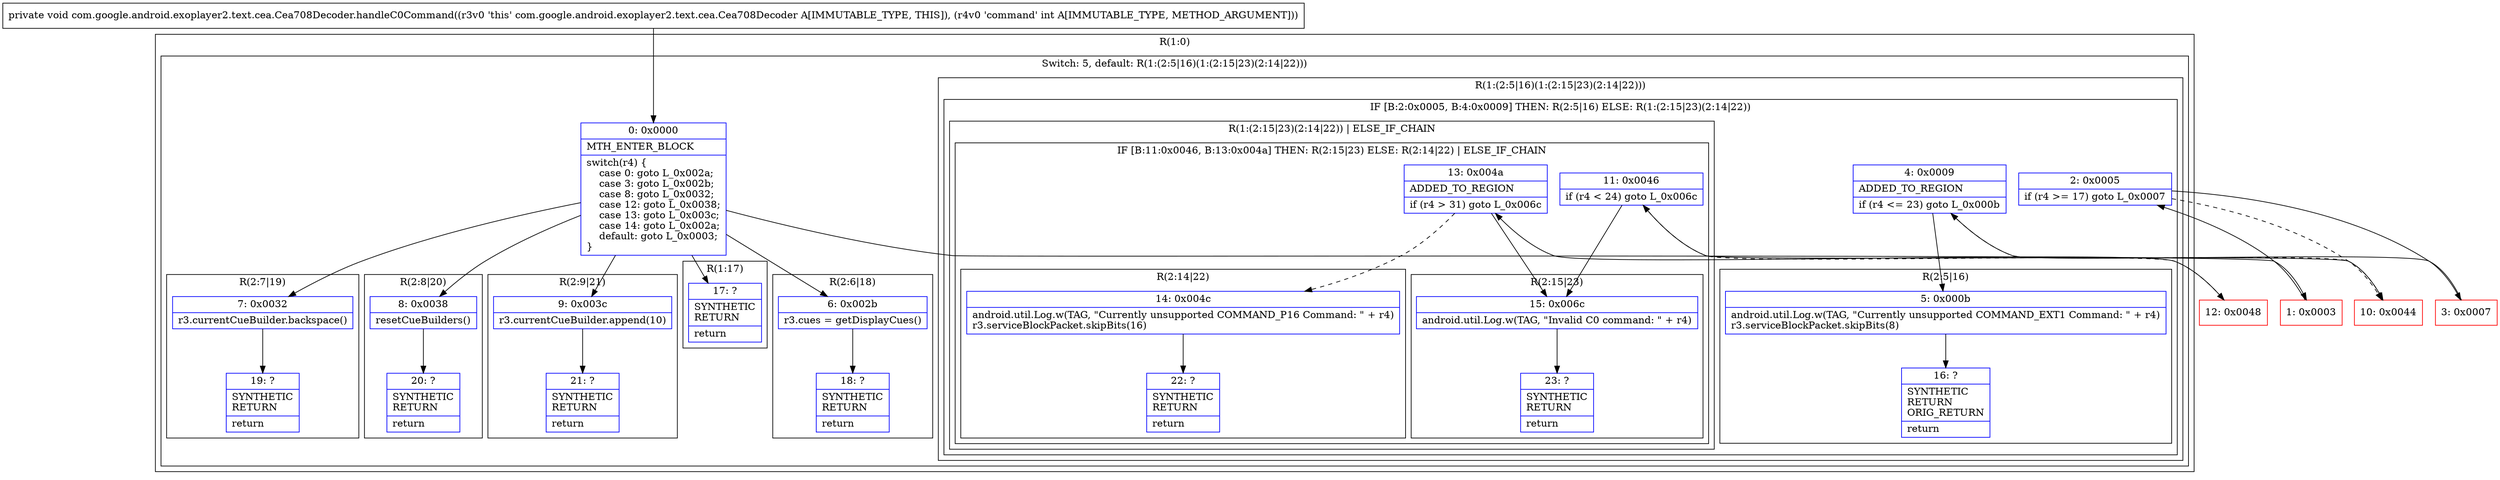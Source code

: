 digraph "CFG forcom.google.android.exoplayer2.text.cea.Cea708Decoder.handleC0Command(I)V" {
subgraph cluster_Region_948048617 {
label = "R(1:0)";
node [shape=record,color=blue];
subgraph cluster_SwitchRegion_628053296 {
label = "Switch: 5, default: R(1:(2:5|16)(1:(2:15|23)(2:14|22)))";
node [shape=record,color=blue];
Node_0 [shape=record,label="{0\:\ 0x0000|MTH_ENTER_BLOCK\l|switch(r4) \{\l    case 0: goto L_0x002a;\l    case 3: goto L_0x002b;\l    case 8: goto L_0x0032;\l    case 12: goto L_0x0038;\l    case 13: goto L_0x003c;\l    case 14: goto L_0x002a;\l    default: goto L_0x0003;\l\}\l}"];
subgraph cluster_Region_1821584230 {
label = "R(1:17)";
node [shape=record,color=blue];
Node_17 [shape=record,label="{17\:\ ?|SYNTHETIC\lRETURN\l|return\l}"];
}
subgraph cluster_Region_293248326 {
label = "R(2:6|18)";
node [shape=record,color=blue];
Node_6 [shape=record,label="{6\:\ 0x002b|r3.cues = getDisplayCues()\l}"];
Node_18 [shape=record,label="{18\:\ ?|SYNTHETIC\lRETURN\l|return\l}"];
}
subgraph cluster_Region_969392346 {
label = "R(2:7|19)";
node [shape=record,color=blue];
Node_7 [shape=record,label="{7\:\ 0x0032|r3.currentCueBuilder.backspace()\l}"];
Node_19 [shape=record,label="{19\:\ ?|SYNTHETIC\lRETURN\l|return\l}"];
}
subgraph cluster_Region_1725879303 {
label = "R(2:8|20)";
node [shape=record,color=blue];
Node_8 [shape=record,label="{8\:\ 0x0038|resetCueBuilders()\l}"];
Node_20 [shape=record,label="{20\:\ ?|SYNTHETIC\lRETURN\l|return\l}"];
}
subgraph cluster_Region_325262241 {
label = "R(2:9|21)";
node [shape=record,color=blue];
Node_9 [shape=record,label="{9\:\ 0x003c|r3.currentCueBuilder.append(10)\l}"];
Node_21 [shape=record,label="{21\:\ ?|SYNTHETIC\lRETURN\l|return\l}"];
}
subgraph cluster_Region_1454781478 {
label = "R(1:(2:5|16)(1:(2:15|23)(2:14|22)))";
node [shape=record,color=blue];
subgraph cluster_IfRegion_1366359866 {
label = "IF [B:2:0x0005, B:4:0x0009] THEN: R(2:5|16) ELSE: R(1:(2:15|23)(2:14|22))";
node [shape=record,color=blue];
Node_2 [shape=record,label="{2\:\ 0x0005|if (r4 \>= 17) goto L_0x0007\l}"];
Node_4 [shape=record,label="{4\:\ 0x0009|ADDED_TO_REGION\l|if (r4 \<= 23) goto L_0x000b\l}"];
subgraph cluster_Region_1092515839 {
label = "R(2:5|16)";
node [shape=record,color=blue];
Node_5 [shape=record,label="{5\:\ 0x000b|android.util.Log.w(TAG, \"Currently unsupported COMMAND_EXT1 Command: \" + r4)\lr3.serviceBlockPacket.skipBits(8)\l}"];
Node_16 [shape=record,label="{16\:\ ?|SYNTHETIC\lRETURN\lORIG_RETURN\l|return\l}"];
}
subgraph cluster_Region_1244381806 {
label = "R(1:(2:15|23)(2:14|22)) | ELSE_IF_CHAIN\l";
node [shape=record,color=blue];
subgraph cluster_IfRegion_760993801 {
label = "IF [B:11:0x0046, B:13:0x004a] THEN: R(2:15|23) ELSE: R(2:14|22) | ELSE_IF_CHAIN\l";
node [shape=record,color=blue];
Node_11 [shape=record,label="{11\:\ 0x0046|if (r4 \< 24) goto L_0x006c\l}"];
Node_13 [shape=record,label="{13\:\ 0x004a|ADDED_TO_REGION\l|if (r4 \> 31) goto L_0x006c\l}"];
subgraph cluster_Region_2072279991 {
label = "R(2:15|23)";
node [shape=record,color=blue];
Node_15 [shape=record,label="{15\:\ 0x006c|android.util.Log.w(TAG, \"Invalid C0 command: \" + r4)\l}"];
Node_23 [shape=record,label="{23\:\ ?|SYNTHETIC\lRETURN\l|return\l}"];
}
subgraph cluster_Region_1226267319 {
label = "R(2:14|22)";
node [shape=record,color=blue];
Node_14 [shape=record,label="{14\:\ 0x004c|android.util.Log.w(TAG, \"Currently unsupported COMMAND_P16 Command: \" + r4)\lr3.serviceBlockPacket.skipBits(16)\l}"];
Node_22 [shape=record,label="{22\:\ ?|SYNTHETIC\lRETURN\l|return\l}"];
}
}
}
}
}
}
}
Node_1 [shape=record,color=red,label="{1\:\ 0x0003}"];
Node_3 [shape=record,color=red,label="{3\:\ 0x0007}"];
Node_10 [shape=record,color=red,label="{10\:\ 0x0044}"];
Node_12 [shape=record,color=red,label="{12\:\ 0x0048}"];
MethodNode[shape=record,label="{private void com.google.android.exoplayer2.text.cea.Cea708Decoder.handleC0Command((r3v0 'this' com.google.android.exoplayer2.text.cea.Cea708Decoder A[IMMUTABLE_TYPE, THIS]), (r4v0 'command' int A[IMMUTABLE_TYPE, METHOD_ARGUMENT])) }"];
MethodNode -> Node_0;
Node_0 -> Node_1;
Node_0 -> Node_6;
Node_0 -> Node_7;
Node_0 -> Node_8;
Node_0 -> Node_9;
Node_0 -> Node_17;
Node_6 -> Node_18;
Node_7 -> Node_19;
Node_8 -> Node_20;
Node_9 -> Node_21;
Node_2 -> Node_3;
Node_2 -> Node_10[style=dashed];
Node_4 -> Node_5;
Node_4 -> Node_10[style=dashed];
Node_5 -> Node_16;
Node_11 -> Node_12[style=dashed];
Node_11 -> Node_15;
Node_13 -> Node_14[style=dashed];
Node_13 -> Node_15;
Node_15 -> Node_23;
Node_14 -> Node_22;
Node_1 -> Node_2;
Node_3 -> Node_4;
Node_10 -> Node_11;
Node_12 -> Node_13;
}

